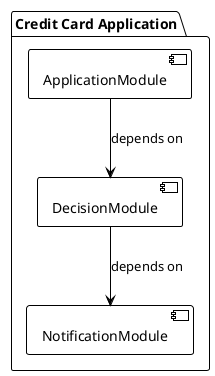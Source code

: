 @startuml
!theme plain
package "Credit Card Application" {
  [ApplicationModule] as Application
  [DecisionModule] as Decision
  [NotificationModule] as Notification

  Application --> Decision : depends on
  Decision --> Notification : depends on
}
@enduml
